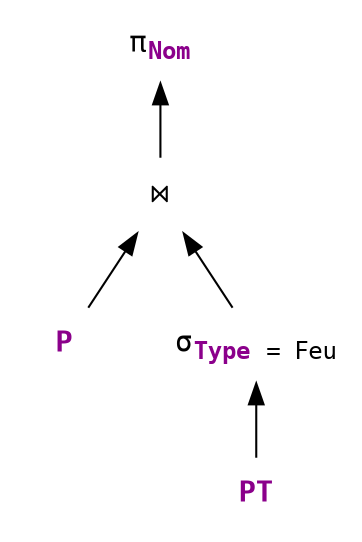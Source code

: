 digraph {
  rankdir=BT
  node [shape=none, fontname="monospace"]
  edge [color=black]

  P [label=<<b>P</b>>, fontcolor=darkmagenta]
  PT [label=<<b>PT</b>>, fontcolor=darkmagenta]
  Join [label=<⋈>]
  Select [label=<σ<sub><font color="darkmagenta"><b>Type</b></font> = Feu</sub>>]
  Project [label=<π<sub><font color="darkmagenta"><b>Nom</b></font></sub>>]

  P -> Join
  PT -> Select
  Select -> Join
  Join -> Project

}